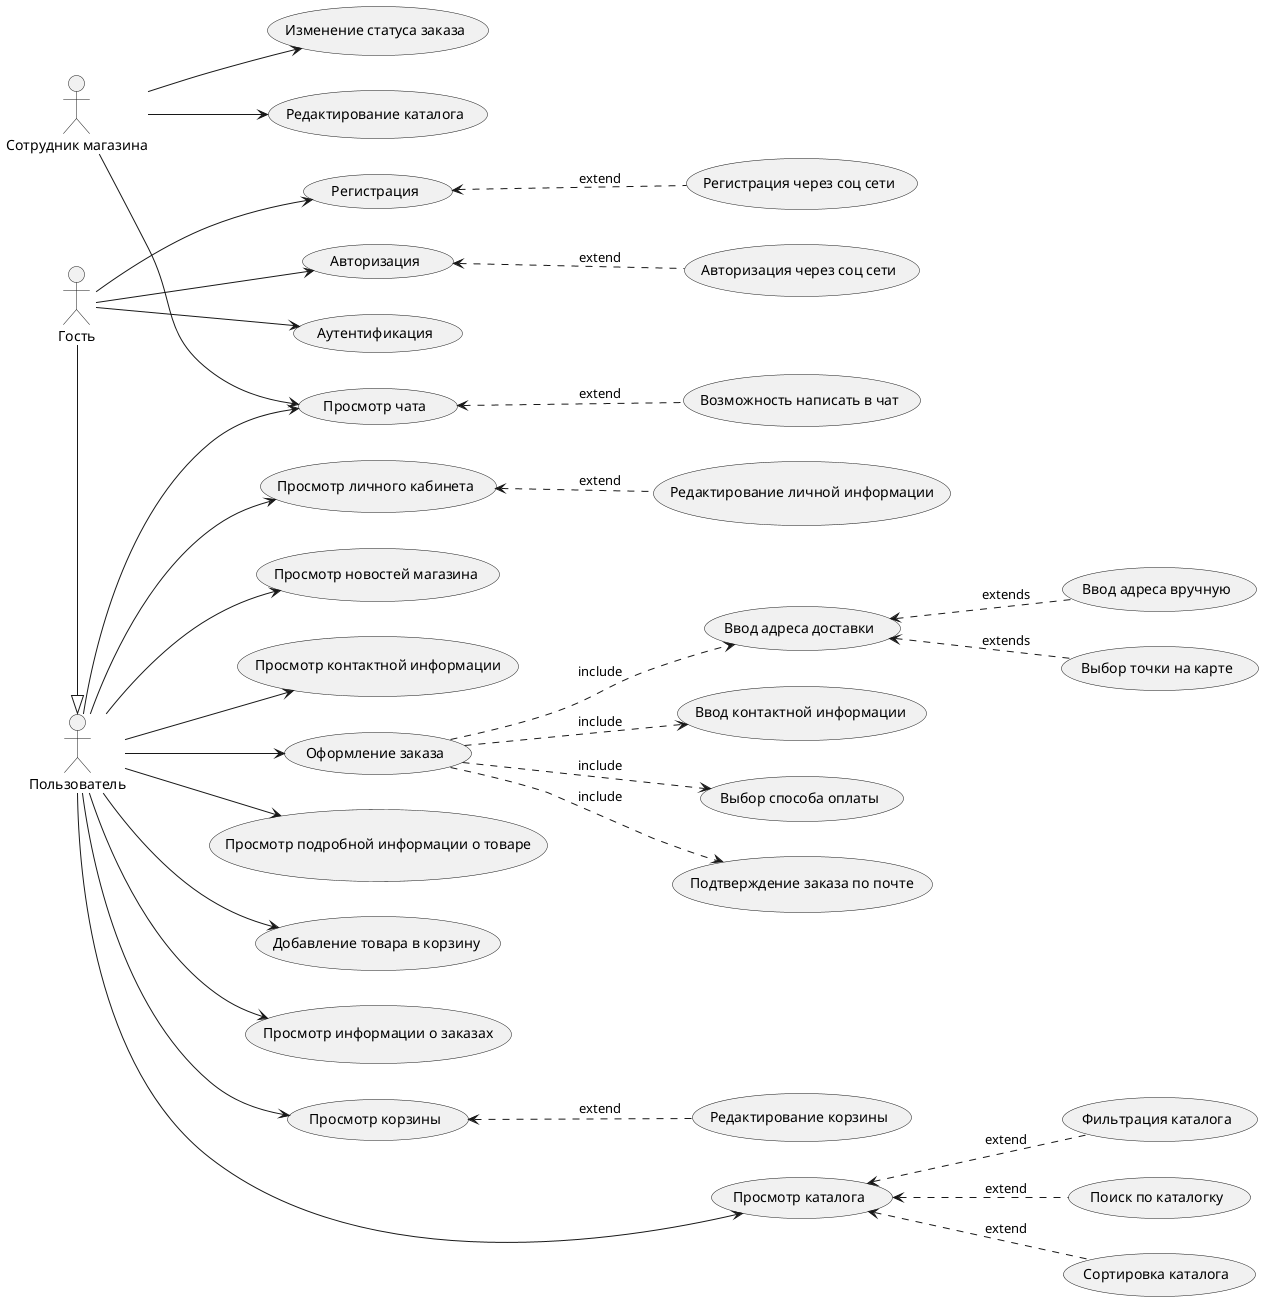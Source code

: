 @startuml
left to right direction

' actors

actor "Гость" as Guest
actor "Пользователь" as User
actor "Сотрудник магазина" as Worker

' use cases

usecase "Регистрация" as Registration
usecase "Редактирование каталога" as EditCatalog
usecase "Регистрация через соц сети" as RegistrationSN
usecase "Авторизация" as Authorisation
usecase "Аутентификация" as Authentification
usecase "Просмотр новостей магазина" as ViewNews
usecase "Авторизация через соц сети" as AuthorisationSN
usecase "Просмотр личного кабинета" as ViewAccount
usecase "Редактирование личной информации" as ViewAccountEdit
usecase "Просмотр каталога" as ViewCatalog
usecase "Поиск по каталогку" as ViewCatalogSearch
usecase "Сортировка каталога" as ViewCatalogSort
usecase "Фильтрация каталога" as ViewCatalogFilter
usecase "Просмотр контактной информации" as ViewContacts
usecase "Просмотр подробной информации о товаре" as ViewFlower
usecase "Добавление товара в корзину" as AddFlower
usecase "Просмотр корзины" as ViewCart
usecase "Редактирование корзины" as ViewCartEdit
usecase "Оформление заказа" as Order
usecase "Ввод адреса доставки" as OrderAddressInfo
usecase "Ввод адреса вручную" as OrderAddressInfoManual
usecase "Выбор точки на карте" as OrderAddressInfoMap
usecase "Ввод контактной информации" as OrderContactsInfo
usecase "Выбор способа оплаты" as OrderPayment
usecase "Подтверждение заказа по почте" as OrderEmail
usecase "Просмотр информации о заказах" as ViewOrders
usecase "Изменение статуса заказа" as OrdersStatus
usecase "Просмотр чата" as Chat
usecase "Возможность написать в чат" as ChatMessage

' actors relations

Guest -|> User

Guest --> Registration
Guest --> Authorisation
Guest --> Authentification

User --> ViewAccount
User ---> ViewCatalog
User --> ViewContacts
User --> ViewFlower
User --> AddFlower
User --> ViewCart
User --> Order
User --> ViewOrders
User --> Chat
User --> ViewNews

Worker --> OrdersStatus
Worker --> Chat
Worker --> EditCatalog

' use case relations

ViewAccountEdit .up.> ViewAccount : extend

ViewCatalogSearch .up.> ViewCatalog : extend
ViewCatalogSort .up.> ViewCatalog : extend
ViewCatalogFilter .up.> ViewCatalog : extend

AuthorisationSN .up.> Authorisation : extend
RegistrationSN .up.> Registration : extend

ViewCartEdit .up.> ViewCart : extend

ChatMessage .up.> Chat : extend

Order .down.> OrderAddressInfo  : include
OrderAddressInfoMap .up.> OrderAddressInfo : extends
OrderAddressInfoManual .up.> OrderAddressInfo : extends

Order .down.> OrderContactsInfo : include
Order .down.> OrderPayment : include
Order .down.> OrderEmail : include

@enduml